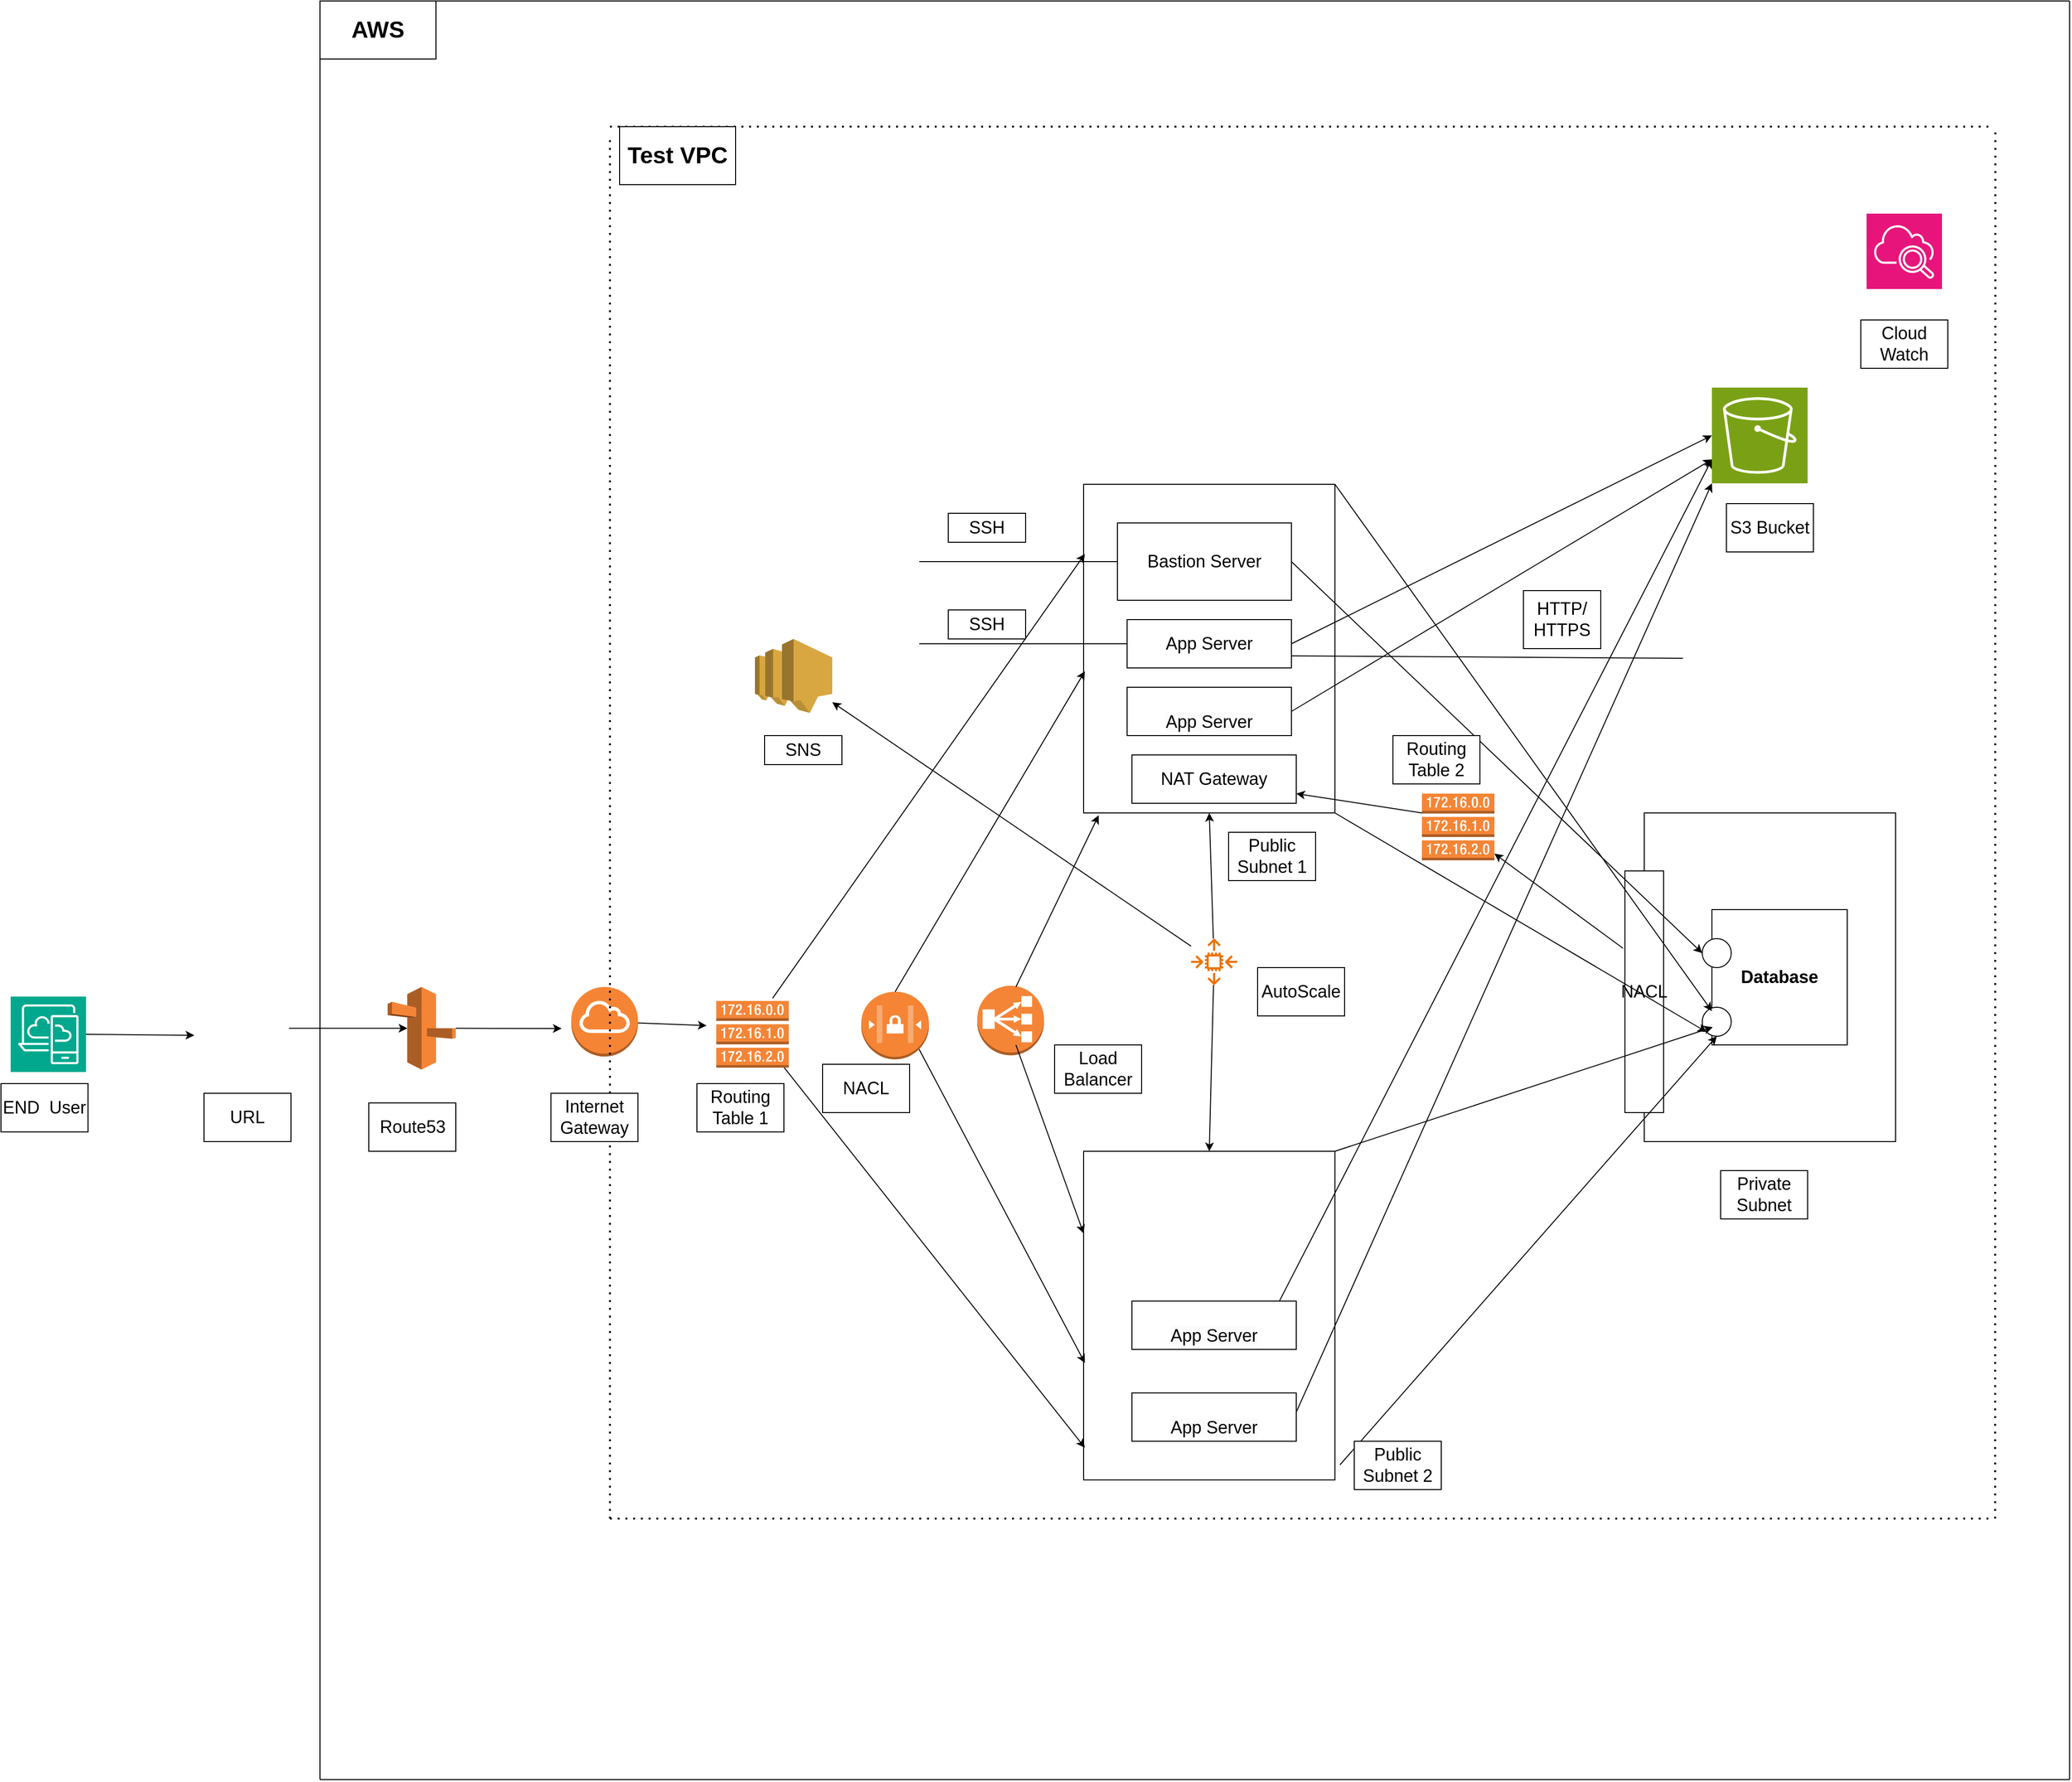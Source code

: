 <mxfile version="22.0.6" type="github">
  <diagram name="Page-1" id="85Ee-x2F9uvneITParOF">
    <mxGraphModel dx="3183" dy="2287" grid="1" gridSize="10" guides="1" tooltips="1" connect="1" arrows="1" fold="1" page="1" pageScale="1" pageWidth="850" pageHeight="1100" math="0" shadow="0">
      <root>
        <mxCell id="0" />
        <mxCell id="1" parent="0" />
        <mxCell id="z4sBppYdsolEK-6dgZcM-1" value="" style="sketch=0;points=[[0,0,0],[0.25,0,0],[0.5,0,0],[0.75,0,0],[1,0,0],[0,1,0],[0.25,1,0],[0.5,1,0],[0.75,1,0],[1,1,0],[0,0.25,0],[0,0.5,0],[0,0.75,0],[1,0.25,0],[1,0.5,0],[1,0.75,0]];outlineConnect=0;fontColor=#232F3E;fillColor=#01A88D;strokeColor=#ffffff;dashed=0;verticalLabelPosition=bottom;verticalAlign=top;align=center;html=1;fontSize=12;fontStyle=0;aspect=fixed;shape=mxgraph.aws4.resourceIcon;resIcon=mxgraph.aws4.desktop_and_app_streaming;" vertex="1" parent="1">
          <mxGeometry x="-330" y="210" width="78" height="78" as="geometry" />
        </mxCell>
        <mxCell id="z4sBppYdsolEK-6dgZcM-2" value="" style="shape=image;html=1;verticalAlign=top;verticalLabelPosition=bottom;labelBackgroundColor=#ffffff;imageAspect=0;aspect=fixed;image=https://cdn1.iconfinder.com/data/icons/KDE_Crystal_Diamond_2.5_Classical_Mod/128x128/mimetypes/html.png" vertex="1" parent="1">
          <mxGeometry x="-130" y="198.75" width="88" height="88" as="geometry" />
        </mxCell>
        <mxCell id="z4sBppYdsolEK-6dgZcM-3" value="" style="outlineConnect=0;dashed=0;verticalLabelPosition=bottom;verticalAlign=top;align=center;html=1;shape=mxgraph.aws3.route_53;fillColor=#F58536;gradientColor=none;" vertex="1" parent="1">
          <mxGeometry x="60" y="200" width="70.5" height="85.5" as="geometry" />
        </mxCell>
        <mxCell id="z4sBppYdsolEK-6dgZcM-4" value="" style="outlineConnect=0;dashed=0;verticalLabelPosition=bottom;verticalAlign=top;align=center;html=1;shape=mxgraph.aws3.internet_gateway;fillColor=#F58534;gradientColor=none;" vertex="1" parent="1">
          <mxGeometry x="250" y="200" width="69" height="72" as="geometry" />
        </mxCell>
        <mxCell id="z4sBppYdsolEK-6dgZcM-6" value="" style="endArrow=none;html=1;rounded=0;" edge="1" parent="1">
          <mxGeometry width="50" height="50" relative="1" as="geometry">
            <mxPoint x="-10" y="1019.867" as="sourcePoint" />
            <mxPoint x="-10" y="-820" as="targetPoint" />
          </mxGeometry>
        </mxCell>
        <mxCell id="z4sBppYdsolEK-6dgZcM-7" value="" style="endArrow=none;dashed=1;html=1;dashPattern=1 3;strokeWidth=2;rounded=0;" edge="1" parent="1">
          <mxGeometry width="50" height="50" relative="1" as="geometry">
            <mxPoint x="290" y="750" as="sourcePoint" />
            <mxPoint x="290" y="-680" as="targetPoint" />
          </mxGeometry>
        </mxCell>
        <mxCell id="z4sBppYdsolEK-6dgZcM-9" value="" style="outlineConnect=0;dashed=0;verticalLabelPosition=bottom;verticalAlign=top;align=center;html=1;shape=mxgraph.aws3.network_access_controllist;fillColor=#F58534;gradientColor=none;" vertex="1" parent="1">
          <mxGeometry x="550" y="205" width="70" height="70" as="geometry" />
        </mxCell>
        <mxCell id="z4sBppYdsolEK-6dgZcM-11" value="" style="outlineConnect=0;dashed=0;verticalLabelPosition=bottom;verticalAlign=top;align=center;html=1;shape=mxgraph.aws3.classic_load_balancer;fillColor=#F58536;gradientColor=none;" vertex="1" parent="1">
          <mxGeometry x="670" y="198.75" width="69" height="72" as="geometry" />
        </mxCell>
        <mxCell id="z4sBppYdsolEK-6dgZcM-13" value="" style="rounded=0;whiteSpace=wrap;html=1;" vertex="1" parent="1">
          <mxGeometry x="780" y="-320" width="260" height="340" as="geometry" />
        </mxCell>
        <mxCell id="z4sBppYdsolEK-6dgZcM-14" value="" style="rounded=0;whiteSpace=wrap;html=1;" vertex="1" parent="1">
          <mxGeometry x="780" y="370" width="260" height="340" as="geometry" />
        </mxCell>
        <mxCell id="z4sBppYdsolEK-6dgZcM-16" value="&lt;font style=&quot;font-size: 18px;&quot;&gt;&lt;br&gt;&lt;span style=&quot;color: rgb(0, 0, 0); font-family: Helvetica; font-style: normal; font-variant-ligatures: normal; font-variant-caps: normal; font-weight: 400; letter-spacing: normal; orphans: 2; text-align: center; text-indent: 0px; text-transform: none; widows: 2; word-spacing: 0px; -webkit-text-stroke-width: 0px; background-color: rgb(251, 251, 251); text-decoration-thickness: initial; text-decoration-style: initial; text-decoration-color: initial; float: none; display: inline !important;&quot;&gt;App Server&lt;/span&gt;&lt;br&gt;&lt;/font&gt;" style="rounded=0;whiteSpace=wrap;html=1;" vertex="1" parent="1">
          <mxGeometry x="830" y="525" width="170" height="50" as="geometry" />
        </mxCell>
        <mxCell id="z4sBppYdsolEK-6dgZcM-17" value="&lt;font style=&quot;font-size: 18px;&quot;&gt;&lt;br&gt;&lt;span style=&quot;color: rgb(0, 0, 0); font-family: Helvetica; font-style: normal; font-variant-ligatures: normal; font-variant-caps: normal; font-weight: 400; letter-spacing: normal; orphans: 2; text-align: center; text-indent: 0px; text-transform: none; widows: 2; word-spacing: 0px; -webkit-text-stroke-width: 0px; background-color: rgb(251, 251, 251); text-decoration-thickness: initial; text-decoration-style: initial; text-decoration-color: initial; float: none; display: inline !important;&quot;&gt;App Server&lt;/span&gt;&lt;br&gt;&lt;/font&gt;" style="rounded=0;whiteSpace=wrap;html=1;" vertex="1" parent="1">
          <mxGeometry x="830" y="620" width="170" height="50" as="geometry" />
        </mxCell>
        <mxCell id="z4sBppYdsolEK-6dgZcM-18" value="&lt;font style=&quot;font-size: 18px;&quot;&gt;&lt;br&gt;&lt;span style=&quot;color: rgb(0, 0, 0); font-family: Helvetica; font-style: normal; font-variant-ligatures: normal; font-variant-caps: normal; font-weight: 400; letter-spacing: normal; orphans: 2; text-align: center; text-indent: 0px; text-transform: none; widows: 2; word-spacing: 0px; -webkit-text-stroke-width: 0px; background-color: rgb(251, 251, 251); text-decoration-thickness: initial; text-decoration-style: initial; text-decoration-color: initial; float: none; display: inline !important;&quot;&gt;App Server&lt;/span&gt;&lt;br&gt;&lt;/font&gt;" style="rounded=0;whiteSpace=wrap;html=1;" vertex="1" parent="1">
          <mxGeometry x="825" y="-110" width="170" height="50" as="geometry" />
        </mxCell>
        <mxCell id="z4sBppYdsolEK-6dgZcM-19" value="&lt;font style=&quot;font-size: 18px;&quot;&gt;App Server&lt;/font&gt;" style="rounded=0;whiteSpace=wrap;html=1;" vertex="1" parent="1">
          <mxGeometry x="825" y="-180" width="170" height="50" as="geometry" />
        </mxCell>
        <mxCell id="z4sBppYdsolEK-6dgZcM-20" value="&lt;font style=&quot;font-size: 18px;&quot;&gt;Bastion Server&lt;/font&gt;" style="rounded=0;whiteSpace=wrap;html=1;" vertex="1" parent="1">
          <mxGeometry x="815" y="-280" width="180" height="80" as="geometry" />
        </mxCell>
        <mxCell id="z4sBppYdsolEK-6dgZcM-21" value="" style="rounded=0;whiteSpace=wrap;html=1;" vertex="1" parent="1">
          <mxGeometry x="1360" y="20" width="260" height="340" as="geometry" />
        </mxCell>
        <mxCell id="z4sBppYdsolEK-6dgZcM-22" value="&lt;font style=&quot;font-size: 18px;&quot;&gt;&lt;b&gt;Database&lt;/b&gt;&lt;/font&gt;" style="whiteSpace=wrap;html=1;aspect=fixed;" vertex="1" parent="1">
          <mxGeometry x="1430" y="120" width="140" height="140" as="geometry" />
        </mxCell>
        <mxCell id="z4sBppYdsolEK-6dgZcM-23" value="" style="ellipse;whiteSpace=wrap;html=1;aspect=fixed;" vertex="1" parent="1">
          <mxGeometry x="1420" y="221" width="30" height="30" as="geometry" />
        </mxCell>
        <mxCell id="z4sBppYdsolEK-6dgZcM-24" value="" style="ellipse;whiteSpace=wrap;html=1;aspect=fixed;" vertex="1" parent="1">
          <mxGeometry x="1420" y="150" width="30" height="30" as="geometry" />
        </mxCell>
        <mxCell id="z4sBppYdsolEK-6dgZcM-25" value="" style="sketch=0;points=[[0,0,0],[0.25,0,0],[0.5,0,0],[0.75,0,0],[1,0,0],[0,1,0],[0.25,1,0],[0.5,1,0],[0.75,1,0],[1,1,0],[0,0.25,0],[0,0.5,0],[0,0.75,0],[1,0.25,0],[1,0.5,0],[1,0.75,0]];outlineConnect=0;fontColor=#232F3E;fillColor=#7AA116;strokeColor=#ffffff;dashed=0;verticalLabelPosition=bottom;verticalAlign=top;align=center;html=1;fontSize=12;fontStyle=0;aspect=fixed;shape=mxgraph.aws4.resourceIcon;resIcon=mxgraph.aws4.s3;" vertex="1" parent="1">
          <mxGeometry x="1430" y="-420" width="99" height="99" as="geometry" />
        </mxCell>
        <mxCell id="z4sBppYdsolEK-6dgZcM-26" value="" style="sketch=0;points=[[0,0,0],[0.25,0,0],[0.5,0,0],[0.75,0,0],[1,0,0],[0,1,0],[0.25,1,0],[0.5,1,0],[0.75,1,0],[1,1,0],[0,0.25,0],[0,0.5,0],[0,0.75,0],[1,0.25,0],[1,0.5,0],[1,0.75,0]];points=[[0,0,0],[0.25,0,0],[0.5,0,0],[0.75,0,0],[1,0,0],[0,1,0],[0.25,1,0],[0.5,1,0],[0.75,1,0],[1,1,0],[0,0.25,0],[0,0.5,0],[0,0.75,0],[1,0.25,0],[1,0.5,0],[1,0.75,0]];outlineConnect=0;fontColor=#232F3E;fillColor=#E7157B;strokeColor=#ffffff;dashed=0;verticalLabelPosition=bottom;verticalAlign=top;align=center;html=1;fontSize=12;fontStyle=0;aspect=fixed;shape=mxgraph.aws4.resourceIcon;resIcon=mxgraph.aws4.cloudwatch_2;" vertex="1" parent="1">
          <mxGeometry x="1590" y="-600" width="78" height="78" as="geometry" />
        </mxCell>
        <mxCell id="z4sBppYdsolEK-6dgZcM-27" value="" style="endArrow=none;dashed=1;html=1;dashPattern=1 3;strokeWidth=2;rounded=0;" edge="1" parent="1">
          <mxGeometry width="50" height="50" relative="1" as="geometry">
            <mxPoint x="290" y="-690" as="sourcePoint" />
            <mxPoint x="1720" y="-690" as="targetPoint" />
          </mxGeometry>
        </mxCell>
        <mxCell id="z4sBppYdsolEK-6dgZcM-28" value="" style="endArrow=none;dashed=1;html=1;dashPattern=1 3;strokeWidth=2;rounded=0;" edge="1" parent="1">
          <mxGeometry width="50" height="50" relative="1" as="geometry">
            <mxPoint x="290" y="750" as="sourcePoint" />
            <mxPoint x="1720" y="750" as="targetPoint" />
          </mxGeometry>
        </mxCell>
        <mxCell id="z4sBppYdsolEK-6dgZcM-29" value="" style="endArrow=none;html=1;rounded=0;" edge="1" parent="1">
          <mxGeometry width="50" height="50" relative="1" as="geometry">
            <mxPoint x="-10" y="1020" as="sourcePoint" />
            <mxPoint x="1800" y="1020" as="targetPoint" />
          </mxGeometry>
        </mxCell>
        <mxCell id="z4sBppYdsolEK-6dgZcM-30" value="" style="endArrow=none;dashed=1;html=1;dashPattern=1 3;strokeWidth=2;rounded=0;" edge="1" parent="1">
          <mxGeometry width="50" height="50" relative="1" as="geometry">
            <mxPoint x="1723" y="750" as="sourcePoint" />
            <mxPoint x="1723.2" y="-690" as="targetPoint" />
          </mxGeometry>
        </mxCell>
        <mxCell id="z4sBppYdsolEK-6dgZcM-31" value="" style="endArrow=none;html=1;rounded=0;" edge="1" parent="1">
          <mxGeometry width="50" height="50" relative="1" as="geometry">
            <mxPoint x="-10" y="-820" as="sourcePoint" />
            <mxPoint x="1800" y="-820" as="targetPoint" />
          </mxGeometry>
        </mxCell>
        <mxCell id="z4sBppYdsolEK-6dgZcM-32" value="" style="endArrow=none;html=1;rounded=0;" edge="1" parent="1">
          <mxGeometry width="50" height="50" relative="1" as="geometry">
            <mxPoint x="1800" y="1020" as="sourcePoint" />
            <mxPoint x="1800" y="-820" as="targetPoint" />
          </mxGeometry>
        </mxCell>
        <mxCell id="z4sBppYdsolEK-6dgZcM-33" value="&lt;font style=&quot;font-size: 18px;&quot;&gt;NACL&lt;/font&gt;" style="rounded=0;whiteSpace=wrap;html=1;" vertex="1" parent="1">
          <mxGeometry x="1340" y="80" width="40" height="250" as="geometry" />
        </mxCell>
        <mxCell id="z4sBppYdsolEK-6dgZcM-34" value="" style="endArrow=classic;html=1;rounded=0;entryX=0;entryY=0.5;entryDx=0;entryDy=0;exitX=1;exitY=0.5;exitDx=0;exitDy=0;" edge="1" parent="1" source="z4sBppYdsolEK-6dgZcM-20" target="z4sBppYdsolEK-6dgZcM-24">
          <mxGeometry width="50" height="50" relative="1" as="geometry">
            <mxPoint x="790" y="250" as="sourcePoint" />
            <mxPoint x="840" y="200" as="targetPoint" />
          </mxGeometry>
        </mxCell>
        <mxCell id="z4sBppYdsolEK-6dgZcM-35" value="" style="endArrow=classic;html=1;rounded=0;entryX=0.006;entryY=0.869;entryDx=0;entryDy=0;entryPerimeter=0;exitX=1;exitY=0;exitDx=0;exitDy=0;" edge="1" parent="1" source="z4sBppYdsolEK-6dgZcM-14" target="z4sBppYdsolEK-6dgZcM-22">
          <mxGeometry width="50" height="50" relative="1" as="geometry">
            <mxPoint x="790" y="250" as="sourcePoint" />
            <mxPoint x="840" y="200" as="targetPoint" />
          </mxGeometry>
        </mxCell>
        <mxCell id="z4sBppYdsolEK-6dgZcM-36" value="" style="endArrow=classic;html=1;rounded=0;exitX=1.02;exitY=0.954;exitDx=0;exitDy=0;exitPerimeter=0;entryX=0.5;entryY=1;entryDx=0;entryDy=0;" edge="1" parent="1" source="z4sBppYdsolEK-6dgZcM-14" target="z4sBppYdsolEK-6dgZcM-23">
          <mxGeometry width="50" height="50" relative="1" as="geometry">
            <mxPoint x="790" y="250" as="sourcePoint" />
            <mxPoint x="840" y="200" as="targetPoint" />
          </mxGeometry>
        </mxCell>
        <mxCell id="z4sBppYdsolEK-6dgZcM-37" value="" style="endArrow=classic;html=1;rounded=0;entryX=0;entryY=1;entryDx=0;entryDy=0;exitX=1;exitY=1;exitDx=0;exitDy=0;" edge="1" parent="1" source="z4sBppYdsolEK-6dgZcM-13" target="z4sBppYdsolEK-6dgZcM-23">
          <mxGeometry width="50" height="50" relative="1" as="geometry">
            <mxPoint x="790" y="250" as="sourcePoint" />
            <mxPoint x="840" y="200" as="targetPoint" />
          </mxGeometry>
        </mxCell>
        <mxCell id="z4sBppYdsolEK-6dgZcM-38" value="" style="endArrow=classic;html=1;rounded=0;entryX=0;entryY=0.75;entryDx=0;entryDy=0;exitX=1;exitY=0;exitDx=0;exitDy=0;" edge="1" parent="1" source="z4sBppYdsolEK-6dgZcM-13" target="z4sBppYdsolEK-6dgZcM-22">
          <mxGeometry width="50" height="50" relative="1" as="geometry">
            <mxPoint x="790" y="250" as="sourcePoint" />
            <mxPoint x="840" y="200" as="targetPoint" />
          </mxGeometry>
        </mxCell>
        <mxCell id="z4sBppYdsolEK-6dgZcM-39" value="" style="endArrow=classic;html=1;rounded=0;exitX=1;exitY=0.5;exitDx=0;exitDy=0;exitPerimeter=0;" edge="1" parent="1" source="z4sBppYdsolEK-6dgZcM-1">
          <mxGeometry width="50" height="50" relative="1" as="geometry">
            <mxPoint x="790" y="250" as="sourcePoint" />
            <mxPoint x="-140" y="250" as="targetPoint" />
          </mxGeometry>
        </mxCell>
        <mxCell id="z4sBppYdsolEK-6dgZcM-40" value="" style="endArrow=classic;html=1;rounded=0;exitX=1;exitY=0.5;exitDx=0;exitDy=0;entryX=0.29;entryY=0.5;entryDx=0;entryDy=0;entryPerimeter=0;" edge="1" parent="1" source="z4sBppYdsolEK-6dgZcM-2" target="z4sBppYdsolEK-6dgZcM-3">
          <mxGeometry width="50" height="50" relative="1" as="geometry">
            <mxPoint x="-10" y="250" as="sourcePoint" />
            <mxPoint x="60" y="250" as="targetPoint" />
          </mxGeometry>
        </mxCell>
        <mxCell id="z4sBppYdsolEK-6dgZcM-42" value="" style="endArrow=classic;html=1;rounded=0;exitX=1;exitY=0.5;exitDx=0;exitDy=0;exitPerimeter=0;" edge="1" parent="1" source="z4sBppYdsolEK-6dgZcM-3">
          <mxGeometry width="50" height="50" relative="1" as="geometry">
            <mxPoint x="700" y="220" as="sourcePoint" />
            <mxPoint x="240" y="243" as="targetPoint" />
          </mxGeometry>
        </mxCell>
        <mxCell id="z4sBppYdsolEK-6dgZcM-43" value="" style="endArrow=classic;html=1;rounded=0;entryX=0;entryY=0.5;entryDx=0;entryDy=0;" edge="1" parent="1" source="z4sBppYdsolEK-6dgZcM-4">
          <mxGeometry width="50" height="50" relative="1" as="geometry">
            <mxPoint x="700" y="220" as="sourcePoint" />
            <mxPoint x="390" y="240" as="targetPoint" />
          </mxGeometry>
        </mxCell>
        <mxCell id="z4sBppYdsolEK-6dgZcM-46" value="" style="endArrow=classic;html=1;rounded=0;exitX=1;exitY=0;exitDx=0;exitDy=0;entryX=0.005;entryY=0.212;entryDx=0;entryDy=0;entryPerimeter=0;" edge="1" parent="1" target="z4sBppYdsolEK-6dgZcM-13">
          <mxGeometry width="50" height="50" relative="1" as="geometry">
            <mxPoint x="458.284" y="211.716" as="sourcePoint" />
            <mxPoint x="750" y="170" as="targetPoint" />
          </mxGeometry>
        </mxCell>
        <mxCell id="z4sBppYdsolEK-6dgZcM-47" value="" style="endArrow=classic;html=1;rounded=0;exitX=0.5;exitY=0;exitDx=0;exitDy=0;exitPerimeter=0;entryX=0.005;entryY=0.569;entryDx=0;entryDy=0;entryPerimeter=0;" edge="1" parent="1" source="z4sBppYdsolEK-6dgZcM-9" target="z4sBppYdsolEK-6dgZcM-13">
          <mxGeometry width="50" height="50" relative="1" as="geometry">
            <mxPoint x="700" y="220" as="sourcePoint" />
            <mxPoint x="750" y="170" as="targetPoint" />
          </mxGeometry>
        </mxCell>
        <mxCell id="z4sBppYdsolEK-6dgZcM-48" value="" style="endArrow=classic;html=1;rounded=0;entryX=0.06;entryY=1.007;entryDx=0;entryDy=0;entryPerimeter=0;" edge="1" parent="1" target="z4sBppYdsolEK-6dgZcM-13">
          <mxGeometry width="50" height="50" relative="1" as="geometry">
            <mxPoint x="710" y="200" as="sourcePoint" />
            <mxPoint x="750" y="170" as="targetPoint" />
          </mxGeometry>
        </mxCell>
        <mxCell id="z4sBppYdsolEK-6dgZcM-50" value="" style="endArrow=classic;html=1;rounded=0;exitX=1;exitY=1;exitDx=0;exitDy=0;entryX=0.005;entryY=0.902;entryDx=0;entryDy=0;entryPerimeter=0;" edge="1" parent="1" target="z4sBppYdsolEK-6dgZcM-14">
          <mxGeometry width="50" height="50" relative="1" as="geometry">
            <mxPoint x="458.284" y="268.284" as="sourcePoint" />
            <mxPoint x="750" y="170" as="targetPoint" />
          </mxGeometry>
        </mxCell>
        <mxCell id="z4sBppYdsolEK-6dgZcM-51" value="" style="endArrow=classic;html=1;rounded=0;entryX=0.005;entryY=0.644;entryDx=0;entryDy=0;entryPerimeter=0;exitX=0.855;exitY=0.85;exitDx=0;exitDy=0;exitPerimeter=0;" edge="1" parent="1" source="z4sBppYdsolEK-6dgZcM-9" target="z4sBppYdsolEK-6dgZcM-14">
          <mxGeometry width="50" height="50" relative="1" as="geometry">
            <mxPoint x="700" y="220" as="sourcePoint" />
            <mxPoint x="750" y="170" as="targetPoint" />
          </mxGeometry>
        </mxCell>
        <mxCell id="z4sBppYdsolEK-6dgZcM-52" value="" style="endArrow=classic;html=1;rounded=0;entryX=0;entryY=0.25;entryDx=0;entryDy=0;" edge="1" parent="1" target="z4sBppYdsolEK-6dgZcM-14">
          <mxGeometry width="50" height="50" relative="1" as="geometry">
            <mxPoint x="710" y="260" as="sourcePoint" />
            <mxPoint x="750" y="170" as="targetPoint" />
          </mxGeometry>
        </mxCell>
        <mxCell id="z4sBppYdsolEK-6dgZcM-54" value="&lt;font style=&quot;font-size: 18px;&quot;&gt;NAT Gateway&lt;/font&gt;" style="rounded=0;whiteSpace=wrap;html=1;" vertex="1" parent="1">
          <mxGeometry x="830" y="-40" width="170" height="50" as="geometry" />
        </mxCell>
        <mxCell id="z4sBppYdsolEK-6dgZcM-55" value="&lt;font style=&quot;font-size: 18px;&quot;&gt;END&amp;nbsp; User&lt;/font&gt;" style="rounded=0;whiteSpace=wrap;html=1;" vertex="1" parent="1">
          <mxGeometry x="-340" y="300" width="90" height="50" as="geometry" />
        </mxCell>
        <mxCell id="z4sBppYdsolEK-6dgZcM-56" value="&lt;span style=&quot;font-size: 18px;&quot;&gt;URL&lt;/span&gt;" style="rounded=0;whiteSpace=wrap;html=1;" vertex="1" parent="1">
          <mxGeometry x="-130" y="310" width="90" height="50" as="geometry" />
        </mxCell>
        <mxCell id="z4sBppYdsolEK-6dgZcM-57" value="&lt;span style=&quot;font-size: 18px;&quot;&gt;Route53&lt;/span&gt;" style="rounded=0;whiteSpace=wrap;html=1;" vertex="1" parent="1">
          <mxGeometry x="40.5" y="320" width="90" height="50" as="geometry" />
        </mxCell>
        <mxCell id="z4sBppYdsolEK-6dgZcM-58" value="&lt;span style=&quot;font-size: 18px;&quot;&gt;Internet Gateway&lt;/span&gt;" style="rounded=0;whiteSpace=wrap;html=1;" vertex="1" parent="1">
          <mxGeometry x="229" y="310" width="90" height="50" as="geometry" />
        </mxCell>
        <mxCell id="z4sBppYdsolEK-6dgZcM-59" value="&lt;span style=&quot;font-size: 18px;&quot;&gt;NACL&lt;/span&gt;" style="rounded=0;whiteSpace=wrap;html=1;" vertex="1" parent="1">
          <mxGeometry x="510" y="280" width="90" height="50" as="geometry" />
        </mxCell>
        <mxCell id="z4sBppYdsolEK-6dgZcM-60" value="&lt;span style=&quot;font-size: 18px;&quot;&gt;Load Balancer&lt;/span&gt;" style="rounded=0;whiteSpace=wrap;html=1;" vertex="1" parent="1">
          <mxGeometry x="750" y="260" width="90" height="50" as="geometry" />
        </mxCell>
        <mxCell id="z4sBppYdsolEK-6dgZcM-61" value="&lt;span style=&quot;font-size: 18px;&quot;&gt;Routing Table 1&lt;/span&gt;" style="rounded=0;whiteSpace=wrap;html=1;" vertex="1" parent="1">
          <mxGeometry x="380" y="300" width="90" height="50" as="geometry" />
        </mxCell>
        <mxCell id="z4sBppYdsolEK-6dgZcM-62" value="&lt;span style=&quot;font-size: 18px;&quot;&gt;Cloud Watch&lt;/span&gt;" style="rounded=0;whiteSpace=wrap;html=1;" vertex="1" parent="1">
          <mxGeometry x="1584" y="-490" width="90" height="50" as="geometry" />
        </mxCell>
        <mxCell id="z4sBppYdsolEK-6dgZcM-63" value="&lt;span style=&quot;font-size: 18px;&quot;&gt;S3 Bucket&lt;/span&gt;" style="rounded=0;whiteSpace=wrap;html=1;" vertex="1" parent="1">
          <mxGeometry x="1445" y="-300" width="90" height="50" as="geometry" />
        </mxCell>
        <mxCell id="z4sBppYdsolEK-6dgZcM-64" value="&lt;font style=&quot;font-size: 24px;&quot;&gt;&lt;b&gt;Test VPC&lt;/b&gt;&lt;/font&gt;" style="whiteSpace=wrap;html=1;" vertex="1" parent="1">
          <mxGeometry x="300" y="-690" width="120" height="60" as="geometry" />
        </mxCell>
        <mxCell id="z4sBppYdsolEK-6dgZcM-65" value="&lt;font style=&quot;font-size: 24px;&quot;&gt;&lt;b&gt;AWS&lt;/b&gt;&lt;/font&gt;" style="whiteSpace=wrap;html=1;" vertex="1" parent="1">
          <mxGeometry x="-10" y="-820" width="120" height="60" as="geometry" />
        </mxCell>
        <mxCell id="z4sBppYdsolEK-6dgZcM-66" value="" style="endArrow=classic;html=1;rounded=0;exitX=0;exitY=0.5;exitDx=0;exitDy=0;" edge="1" parent="1">
          <mxGeometry width="50" height="50" relative="1" as="geometry">
            <mxPoint x="1130" y="20" as="sourcePoint" />
            <mxPoint x="1000" as="targetPoint" />
            <Array as="points">
              <mxPoint x="1000" />
            </Array>
          </mxGeometry>
        </mxCell>
        <mxCell id="z4sBppYdsolEK-6dgZcM-67" value="" style="sketch=0;outlineConnect=0;fontColor=#232F3E;gradientColor=none;fillColor=#ED7100;strokeColor=none;dashed=0;verticalLabelPosition=bottom;verticalAlign=top;align=center;html=1;fontSize=12;fontStyle=0;aspect=fixed;pointerEvents=1;shape=mxgraph.aws4.auto_scaling2;" vertex="1" parent="1">
          <mxGeometry x="891" y="150" width="48" height="48" as="geometry" />
        </mxCell>
        <mxCell id="z4sBppYdsolEK-6dgZcM-68" value="" style="outlineConnect=0;dashed=0;verticalLabelPosition=bottom;verticalAlign=top;align=center;html=1;shape=mxgraph.aws3.route_table;fillColor=#F58536;gradientColor=none;" vertex="1" parent="1">
          <mxGeometry x="400" y="214.5" width="75" height="69" as="geometry" />
        </mxCell>
        <mxCell id="z4sBppYdsolEK-6dgZcM-69" value="" style="outlineConnect=0;dashed=0;verticalLabelPosition=bottom;verticalAlign=top;align=center;html=1;shape=mxgraph.aws3.route_table;fillColor=#F58536;gradientColor=none;" vertex="1" parent="1">
          <mxGeometry x="1130" width="75" height="69" as="geometry" />
        </mxCell>
        <mxCell id="z4sBppYdsolEK-6dgZcM-70" value="" style="endArrow=classic;html=1;rounded=0;exitX=-0.05;exitY=0.32;exitDx=0;exitDy=0;exitPerimeter=0;" edge="1" parent="1" source="z4sBppYdsolEK-6dgZcM-33" target="z4sBppYdsolEK-6dgZcM-69">
          <mxGeometry width="50" height="50" relative="1" as="geometry">
            <mxPoint x="730" y="260" as="sourcePoint" />
            <mxPoint x="780" y="210" as="targetPoint" />
          </mxGeometry>
        </mxCell>
        <mxCell id="z4sBppYdsolEK-6dgZcM-71" value="" style="endArrow=classic;html=1;rounded=0;entryX=0.5;entryY=1;entryDx=0;entryDy=0;" edge="1" parent="1" source="z4sBppYdsolEK-6dgZcM-67" target="z4sBppYdsolEK-6dgZcM-13">
          <mxGeometry width="50" height="50" relative="1" as="geometry">
            <mxPoint x="730" y="90" as="sourcePoint" />
            <mxPoint x="780" y="40" as="targetPoint" />
          </mxGeometry>
        </mxCell>
        <mxCell id="z4sBppYdsolEK-6dgZcM-72" value="" style="endArrow=classic;html=1;rounded=0;entryX=0.5;entryY=0;entryDx=0;entryDy=0;" edge="1" parent="1" source="z4sBppYdsolEK-6dgZcM-67" target="z4sBppYdsolEK-6dgZcM-14">
          <mxGeometry width="50" height="50" relative="1" as="geometry">
            <mxPoint x="730" y="90" as="sourcePoint" />
            <mxPoint x="780" y="40" as="targetPoint" />
          </mxGeometry>
        </mxCell>
        <mxCell id="z4sBppYdsolEK-6dgZcM-73" value="&lt;span style=&quot;font-size: 18px;&quot;&gt;AutoScale&lt;/span&gt;" style="rounded=0;whiteSpace=wrap;html=1;" vertex="1" parent="1">
          <mxGeometry x="960" y="180" width="90" height="50" as="geometry" />
        </mxCell>
        <mxCell id="z4sBppYdsolEK-6dgZcM-76" value="" style="outlineConnect=0;dashed=0;verticalLabelPosition=bottom;verticalAlign=top;align=center;html=1;shape=mxgraph.aws3.sns;fillColor=#D9A741;gradientColor=none;" vertex="1" parent="1">
          <mxGeometry x="440" y="-160" width="80" height="76.5" as="geometry" />
        </mxCell>
        <mxCell id="z4sBppYdsolEK-6dgZcM-77" value="" style="endArrow=classic;html=1;rounded=0;" edge="1" parent="1" source="z4sBppYdsolEK-6dgZcM-67" target="z4sBppYdsolEK-6dgZcM-76">
          <mxGeometry width="50" height="50" relative="1" as="geometry">
            <mxPoint x="740" y="80" as="sourcePoint" />
            <mxPoint x="790" y="30" as="targetPoint" />
          </mxGeometry>
        </mxCell>
        <mxCell id="z4sBppYdsolEK-6dgZcM-78" value="&lt;font style=&quot;font-size: 18px;&quot;&gt;SNS&lt;/font&gt;" style="whiteSpace=wrap;html=1;" vertex="1" parent="1">
          <mxGeometry x="450" y="-60" width="80" height="30" as="geometry" />
        </mxCell>
        <mxCell id="z4sBppYdsolEK-6dgZcM-79" value="&lt;span style=&quot;font-size: 18px;&quot;&gt;Routing Table 2&lt;/span&gt;" style="rounded=0;whiteSpace=wrap;html=1;" vertex="1" parent="1">
          <mxGeometry x="1100" y="-60" width="90" height="50" as="geometry" />
        </mxCell>
        <mxCell id="z4sBppYdsolEK-6dgZcM-81" value="&lt;span style=&quot;font-size: 18px;&quot;&gt;Public Subnet 2&lt;/span&gt;" style="rounded=0;whiteSpace=wrap;html=1;" vertex="1" parent="1">
          <mxGeometry x="1060" y="670" width="90" height="50" as="geometry" />
        </mxCell>
        <mxCell id="z4sBppYdsolEK-6dgZcM-82" value="&lt;span style=&quot;font-size: 18px;&quot;&gt;Public Subnet 1&lt;/span&gt;" style="rounded=0;whiteSpace=wrap;html=1;" vertex="1" parent="1">
          <mxGeometry x="930" y="40" width="90" height="50" as="geometry" />
        </mxCell>
        <mxCell id="z4sBppYdsolEK-6dgZcM-83" value="&lt;span style=&quot;font-size: 18px;&quot;&gt;Private Subnet&lt;/span&gt;" style="rounded=0;whiteSpace=wrap;html=1;" vertex="1" parent="1">
          <mxGeometry x="1439" y="390" width="90" height="50" as="geometry" />
        </mxCell>
        <mxCell id="z4sBppYdsolEK-6dgZcM-84" value="" style="endArrow=none;html=1;rounded=0;entryX=0;entryY=0.5;entryDx=0;entryDy=0;" edge="1" parent="1" target="z4sBppYdsolEK-6dgZcM-20">
          <mxGeometry width="50" height="50" relative="1" as="geometry">
            <mxPoint x="610" y="-240" as="sourcePoint" />
            <mxPoint x="790" y="40" as="targetPoint" />
          </mxGeometry>
        </mxCell>
        <mxCell id="z4sBppYdsolEK-6dgZcM-86" value="&lt;font style=&quot;font-size: 18px;&quot;&gt;SSH&lt;/font&gt;" style="whiteSpace=wrap;html=1;" vertex="1" parent="1">
          <mxGeometry x="640" y="-290" width="80" height="30" as="geometry" />
        </mxCell>
        <mxCell id="z4sBppYdsolEK-6dgZcM-87" value="" style="endArrow=none;html=1;rounded=0;entryX=0;entryY=0.5;entryDx=0;entryDy=0;" edge="1" parent="1" target="z4sBppYdsolEK-6dgZcM-19">
          <mxGeometry width="50" height="50" relative="1" as="geometry">
            <mxPoint x="610" y="-155" as="sourcePoint" />
            <mxPoint x="790" y="40" as="targetPoint" />
          </mxGeometry>
        </mxCell>
        <mxCell id="z4sBppYdsolEK-6dgZcM-88" value="&lt;font style=&quot;font-size: 18px;&quot;&gt;SSH&lt;/font&gt;" style="whiteSpace=wrap;html=1;" vertex="1" parent="1">
          <mxGeometry x="640" y="-190" width="80" height="30" as="geometry" />
        </mxCell>
        <mxCell id="z4sBppYdsolEK-6dgZcM-89" value="" style="endArrow=none;html=1;rounded=0;entryX=1;entryY=0.75;entryDx=0;entryDy=0;" edge="1" parent="1" target="z4sBppYdsolEK-6dgZcM-19">
          <mxGeometry width="50" height="50" relative="1" as="geometry">
            <mxPoint x="1400" y="-140" as="sourcePoint" />
            <mxPoint x="790" y="70" as="targetPoint" />
          </mxGeometry>
        </mxCell>
        <mxCell id="z4sBppYdsolEK-6dgZcM-90" value="&lt;font style=&quot;font-size: 18px;&quot;&gt;HTTP/&lt;br&gt;HTTPS&lt;/font&gt;" style="whiteSpace=wrap;html=1;" vertex="1" parent="1">
          <mxGeometry x="1235" y="-210" width="80" height="60" as="geometry" />
        </mxCell>
        <mxCell id="z4sBppYdsolEK-6dgZcM-91" value="" style="endArrow=classic;html=1;rounded=0;entryX=0;entryY=0.75;entryDx=0;entryDy=0;entryPerimeter=0;exitX=0.896;exitY=0.009;exitDx=0;exitDy=0;exitPerimeter=0;" edge="1" parent="1" source="z4sBppYdsolEK-6dgZcM-16" target="z4sBppYdsolEK-6dgZcM-25">
          <mxGeometry width="50" height="50" relative="1" as="geometry">
            <mxPoint x="740" y="120" as="sourcePoint" />
            <mxPoint x="790" y="70" as="targetPoint" />
          </mxGeometry>
        </mxCell>
        <mxCell id="z4sBppYdsolEK-6dgZcM-92" value="" style="endArrow=classic;html=1;rounded=0;entryX=0;entryY=1;entryDx=0;entryDy=0;entryPerimeter=0;exitX=0.846;exitY=0.794;exitDx=0;exitDy=0;exitPerimeter=0;" edge="1" parent="1" source="z4sBppYdsolEK-6dgZcM-14" target="z4sBppYdsolEK-6dgZcM-25">
          <mxGeometry width="50" height="50" relative="1" as="geometry">
            <mxPoint x="740" y="120" as="sourcePoint" />
            <mxPoint x="790" y="70" as="targetPoint" />
          </mxGeometry>
        </mxCell>
        <mxCell id="z4sBppYdsolEK-6dgZcM-93" value="" style="endArrow=classic;html=1;rounded=0;entryX=0;entryY=0.5;entryDx=0;entryDy=0;entryPerimeter=0;exitX=1;exitY=0.5;exitDx=0;exitDy=0;" edge="1" parent="1" source="z4sBppYdsolEK-6dgZcM-19" target="z4sBppYdsolEK-6dgZcM-25">
          <mxGeometry width="50" height="50" relative="1" as="geometry">
            <mxPoint x="740" y="120" as="sourcePoint" />
            <mxPoint x="790" y="70" as="targetPoint" />
          </mxGeometry>
        </mxCell>
        <mxCell id="z4sBppYdsolEK-6dgZcM-94" value="" style="endArrow=classic;html=1;rounded=0;entryX=0;entryY=0.75;entryDx=0;entryDy=0;entryPerimeter=0;exitX=1;exitY=0.5;exitDx=0;exitDy=0;" edge="1" parent="1" source="z4sBppYdsolEK-6dgZcM-18" target="z4sBppYdsolEK-6dgZcM-25">
          <mxGeometry width="50" height="50" relative="1" as="geometry">
            <mxPoint x="740" y="120" as="sourcePoint" />
            <mxPoint x="790" y="70" as="targetPoint" />
          </mxGeometry>
        </mxCell>
      </root>
    </mxGraphModel>
  </diagram>
</mxfile>
